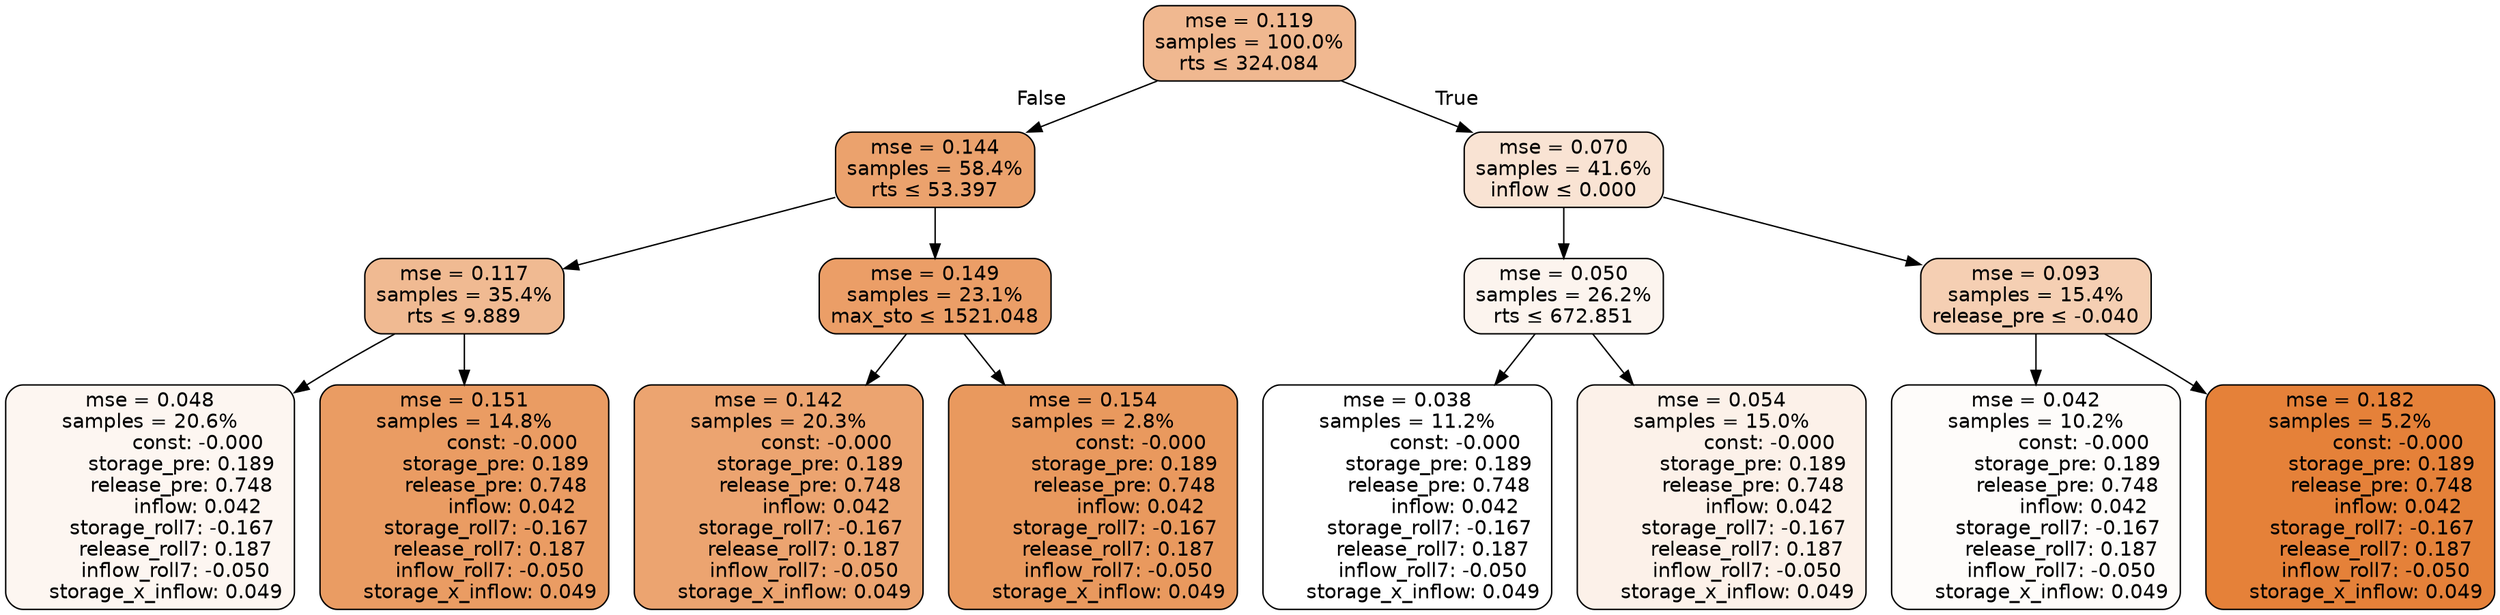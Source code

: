 digraph tree {
node [shape=rectangle, style="filled, rounded", color="black", fontname=helvetica] ;
edge [fontname=helvetica] ;
	"0" [label="mse = 0.119
samples = 100.0%
rts &le; 324.084", fillcolor="#f0b890"]
	"1" [label="mse = 0.144
samples = 58.4%
rts &le; 53.397", fillcolor="#eba26d"]
	"2" [label="mse = 0.117
samples = 35.4%
rts &le; 9.889", fillcolor="#f0ba92"]
	"3" [label="mse = 0.048
samples = 20.6%
               const: -0.000
          storage_pre: 0.189
          release_pre: 0.748
               inflow: 0.042
       storage_roll7: -0.167
        release_roll7: 0.187
        inflow_roll7: -0.050
     storage_x_inflow: 0.049", fillcolor="#fdf6f1"]
	"4" [label="mse = 0.151
samples = 14.8%
               const: -0.000
          storage_pre: 0.189
          release_pre: 0.748
               inflow: 0.042
       storage_roll7: -0.167
        release_roll7: 0.187
        inflow_roll7: -0.050
     storage_x_inflow: 0.049", fillcolor="#ea9c63"]
	"5" [label="mse = 0.149
samples = 23.1%
max_sto &le; 1521.048", fillcolor="#eb9e67"]
	"6" [label="mse = 0.142
samples = 20.3%
               const: -0.000
          storage_pre: 0.189
          release_pre: 0.748
               inflow: 0.042
       storage_roll7: -0.167
        release_roll7: 0.187
        inflow_roll7: -0.050
     storage_x_inflow: 0.049", fillcolor="#eca470"]
	"7" [label="mse = 0.154
samples = 2.8%
               const: -0.000
          storage_pre: 0.189
          release_pre: 0.748
               inflow: 0.042
       storage_roll7: -0.167
        release_roll7: 0.187
        inflow_roll7: -0.050
     storage_x_inflow: 0.049", fillcolor="#e9995e"]
	"8" [label="mse = 0.070
samples = 41.6%
inflow &le; 0.000", fillcolor="#f9e3d3"]
	"9" [label="mse = 0.050
samples = 26.2%
rts &le; 672.851", fillcolor="#fcf4ee"]
	"10" [label="mse = 0.038
samples = 11.2%
               const: -0.000
          storage_pre: 0.189
          release_pre: 0.748
               inflow: 0.042
       storage_roll7: -0.167
        release_roll7: 0.187
        inflow_roll7: -0.050
     storage_x_inflow: 0.049", fillcolor="#ffffff"]
	"11" [label="mse = 0.054
samples = 15.0%
               const: -0.000
          storage_pre: 0.189
          release_pre: 0.748
               inflow: 0.042
       storage_roll7: -0.167
        release_roll7: 0.187
        inflow_roll7: -0.050
     storage_x_inflow: 0.049", fillcolor="#fcf1e9"]
	"12" [label="mse = 0.093
samples = 15.4%
release_pre &le; -0.040", fillcolor="#f5cfb3"]
	"13" [label="mse = 0.042
samples = 10.2%
               const: -0.000
          storage_pre: 0.189
          release_pre: 0.748
               inflow: 0.042
       storage_roll7: -0.167
        release_roll7: 0.187
        inflow_roll7: -0.050
     storage_x_inflow: 0.049", fillcolor="#fefcfa"]
	"14" [label="mse = 0.182
samples = 5.2%
               const: -0.000
          storage_pre: 0.189
          release_pre: 0.748
               inflow: 0.042
       storage_roll7: -0.167
        release_roll7: 0.187
        inflow_roll7: -0.050
     storage_x_inflow: 0.049", fillcolor="#e58139"]

	"0" -> "1" [labeldistance=2.5, labelangle=45, headlabel="False"]
	"1" -> "2"
	"2" -> "3"
	"2" -> "4"
	"1" -> "5"
	"5" -> "6"
	"5" -> "7"
	"0" -> "8" [labeldistance=2.5, labelangle=-45, headlabel="True"]
	"8" -> "9"
	"9" -> "10"
	"9" -> "11"
	"8" -> "12"
	"12" -> "13"
	"12" -> "14"
}